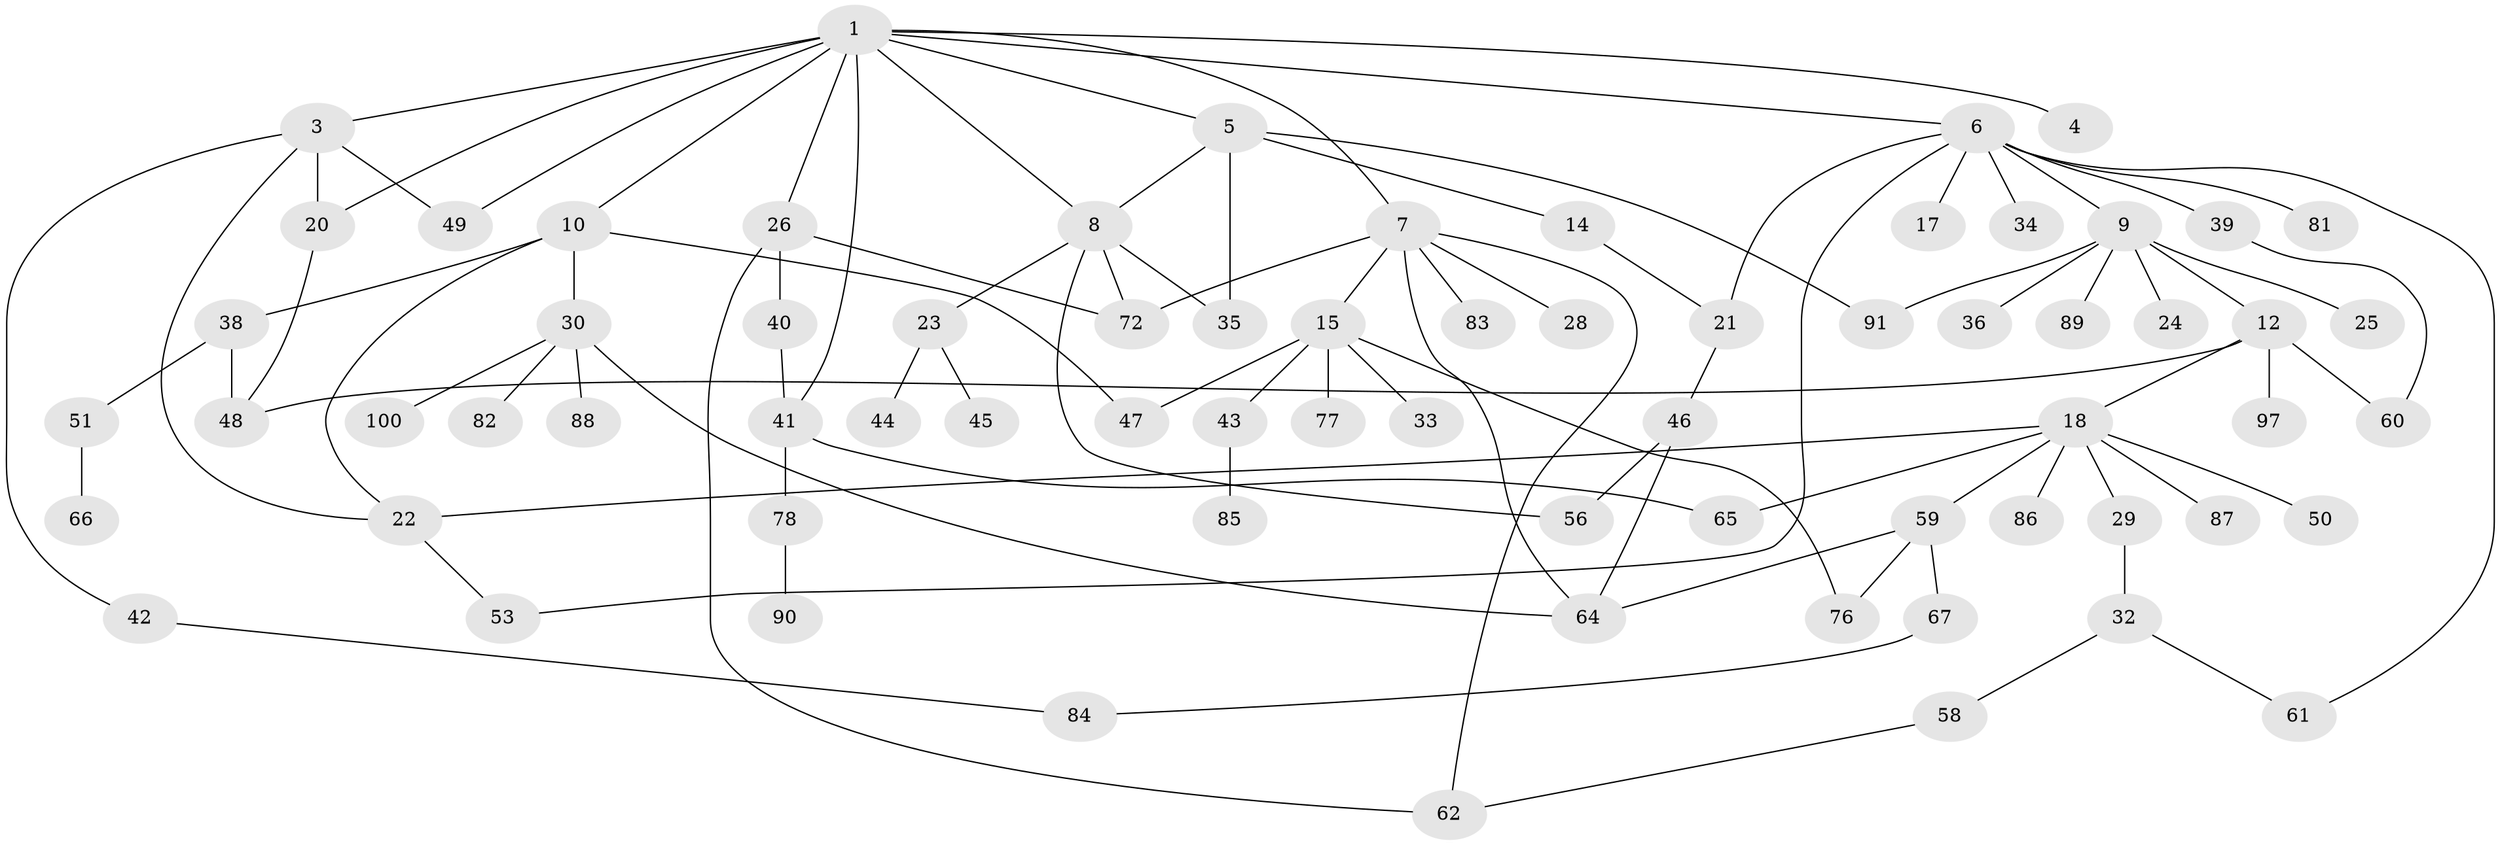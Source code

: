 // original degree distribution, {4: 0.06, 9: 0.01, 3: 0.19, 1: 0.29, 5: 0.05, 6: 0.05, 8: 0.01, 2: 0.34}
// Generated by graph-tools (version 1.1) at 2025/11/02/21/25 10:11:06]
// undirected, 71 vertices, 96 edges
graph export_dot {
graph [start="1"]
  node [color=gray90,style=filled];
  1 [super="+2"];
  3 [super="+31"];
  4;
  5 [super="+80"];
  6 [super="+11"];
  7 [super="+13"];
  8 [super="+16"];
  9 [super="+69"];
  10;
  12 [super="+19"];
  14;
  15 [super="+71"];
  17;
  18 [super="+27"];
  20 [super="+55"];
  21 [super="+54"];
  22 [super="+79"];
  23;
  24;
  25;
  26 [super="+75"];
  28;
  29;
  30 [super="+74"];
  32 [super="+37"];
  33;
  34 [super="+95"];
  35;
  36;
  38 [super="+57"];
  39 [super="+73"];
  40;
  41 [super="+63"];
  42 [super="+98"];
  43;
  44;
  45;
  46 [super="+99"];
  47;
  48;
  49;
  50;
  51 [super="+52"];
  53;
  56;
  58;
  59 [super="+96"];
  60;
  61;
  62 [super="+68"];
  64 [super="+93"];
  65;
  66;
  67 [super="+70"];
  72 [super="+94"];
  76;
  77;
  78 [super="+92"];
  81;
  82;
  83;
  84;
  85;
  86;
  87;
  88;
  89;
  90;
  91;
  97;
  100;
  1 -- 3;
  1 -- 20;
  1 -- 49;
  1 -- 4;
  1 -- 5;
  1 -- 6;
  1 -- 7;
  1 -- 8;
  1 -- 41;
  1 -- 10;
  1 -- 26;
  3 -- 22;
  3 -- 49;
  3 -- 42;
  3 -- 20;
  5 -- 14;
  5 -- 35;
  5 -- 91;
  5 -- 8;
  6 -- 9;
  6 -- 81;
  6 -- 53;
  6 -- 17;
  6 -- 34;
  6 -- 39;
  6 -- 61;
  6 -- 21;
  7 -- 28;
  7 -- 64;
  7 -- 83;
  7 -- 72;
  7 -- 15;
  7 -- 62;
  8 -- 23;
  8 -- 56;
  8 -- 72;
  8 -- 35;
  9 -- 12;
  9 -- 24;
  9 -- 25;
  9 -- 36;
  9 -- 89;
  9 -- 91;
  10 -- 30;
  10 -- 38;
  10 -- 47;
  10 -- 22;
  12 -- 18;
  12 -- 60;
  12 -- 97;
  12 -- 48;
  14 -- 21;
  15 -- 33;
  15 -- 43;
  15 -- 76;
  15 -- 47;
  15 -- 77;
  18 -- 29;
  18 -- 59;
  18 -- 86;
  18 -- 65;
  18 -- 50;
  18 -- 22;
  18 -- 87;
  20 -- 48;
  21 -- 46;
  22 -- 53;
  23 -- 44;
  23 -- 45;
  26 -- 40;
  26 -- 62;
  26 -- 72;
  29 -- 32;
  30 -- 82;
  30 -- 88;
  30 -- 100;
  30 -- 64;
  32 -- 58;
  32 -- 61;
  38 -- 51;
  38 -- 48;
  39 -- 60;
  40 -- 41;
  41 -- 78;
  41 -- 65;
  42 -- 84;
  43 -- 85;
  46 -- 64;
  46 -- 56;
  51 -- 66;
  58 -- 62;
  59 -- 67;
  59 -- 64;
  59 -- 76;
  67 -- 84;
  78 -- 90;
}
